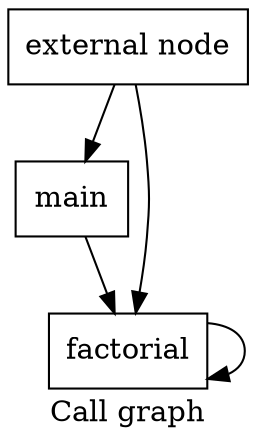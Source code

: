 digraph "Call graph" {
	label="Call graph";

	Node0x27b4740 [shape=record,label="{external node}"];
	Node0x27b4740 -> Node0x27b47e0;
	Node0x27b4740 -> Node0x27b4880;
	Node0x27b47e0 [shape=record,label="{main}"];
	Node0x27b47e0 -> Node0x27b4880;
	Node0x27b4880 [shape=record,label="{factorial}"];
	Node0x27b4880 -> Node0x27b4880;
}
